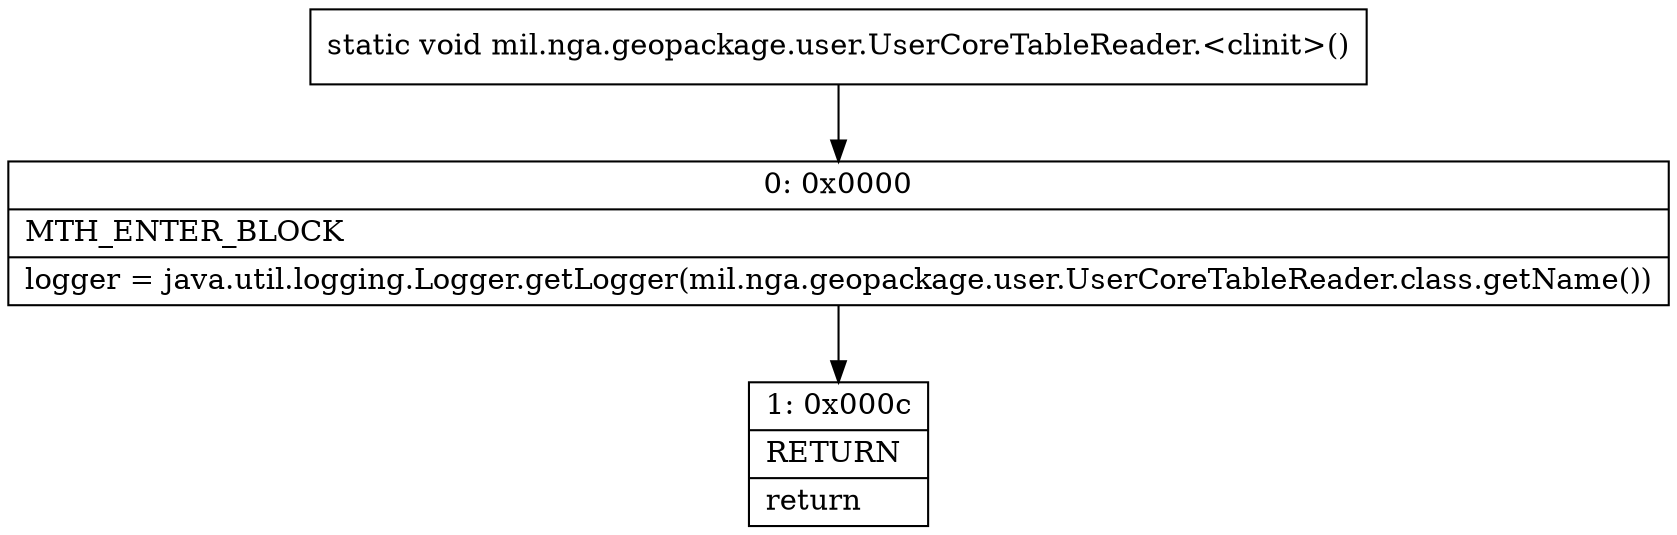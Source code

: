 digraph "CFG formil.nga.geopackage.user.UserCoreTableReader.\<clinit\>()V" {
Node_0 [shape=record,label="{0\:\ 0x0000|MTH_ENTER_BLOCK\l|logger = java.util.logging.Logger.getLogger(mil.nga.geopackage.user.UserCoreTableReader.class.getName())\l}"];
Node_1 [shape=record,label="{1\:\ 0x000c|RETURN\l|return\l}"];
MethodNode[shape=record,label="{static void mil.nga.geopackage.user.UserCoreTableReader.\<clinit\>() }"];
MethodNode -> Node_0;
Node_0 -> Node_1;
}

